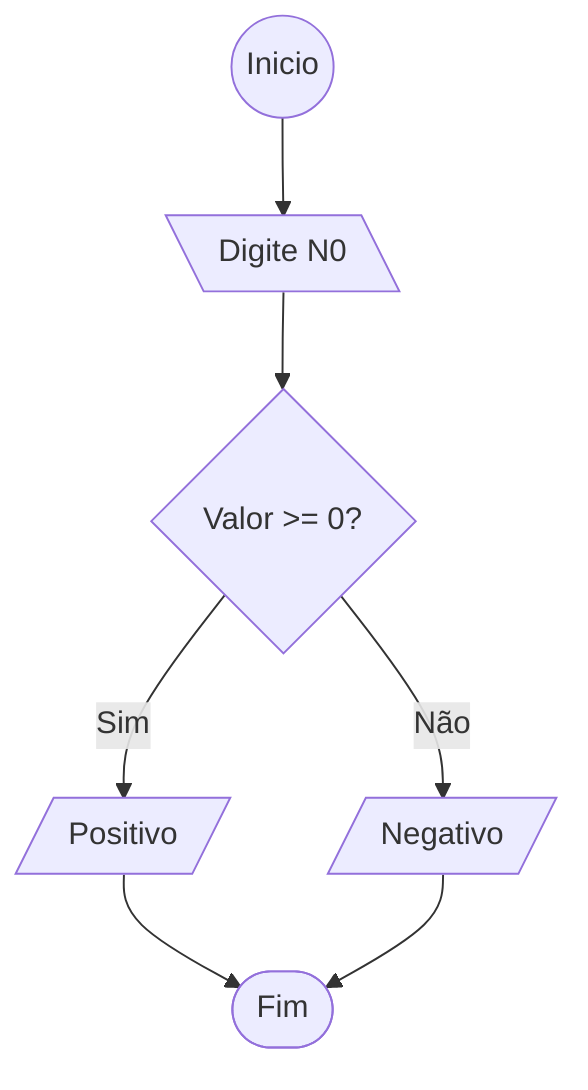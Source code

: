 flowchart TD
   C((Inicio)) --> D[\Digite N0\]
   D --> verification{ Valor >= 0? }
     verification --> |Sim| A[/ Positivo /]
     verification --> |Não| B[/ Negativo /]
     A --> finish([ Fim ])
     B --> finish